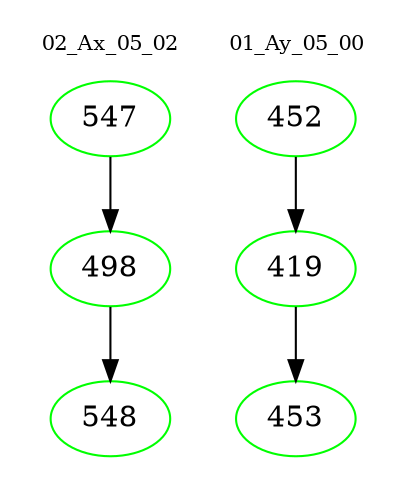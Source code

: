 digraph{
subgraph cluster_0 {
color = white
label = "02_Ax_05_02";
fontsize=10;
T0_547 [label="547", color="green"]
T0_547 -> T0_498 [color="black"]
T0_498 [label="498", color="green"]
T0_498 -> T0_548 [color="black"]
T0_548 [label="548", color="green"]
}
subgraph cluster_1 {
color = white
label = "01_Ay_05_00";
fontsize=10;
T1_452 [label="452", color="green"]
T1_452 -> T1_419 [color="black"]
T1_419 [label="419", color="green"]
T1_419 -> T1_453 [color="black"]
T1_453 [label="453", color="green"]
}
}
